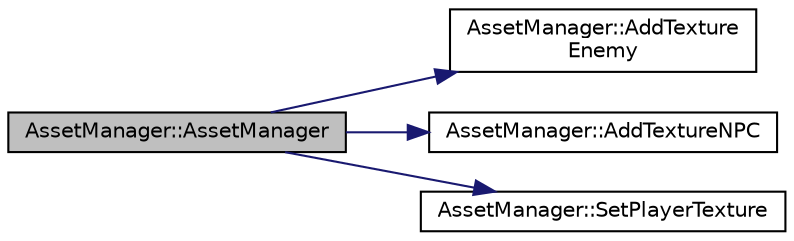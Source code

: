 digraph "AssetManager::AssetManager"
{
 // LATEX_PDF_SIZE
  bgcolor="transparent";
  edge [fontname="Helvetica",fontsize="10",labelfontname="Helvetica",labelfontsize="10"];
  node [fontname="Helvetica",fontsize="10",shape=record];
  rankdir="LR";
  Node1 [label="AssetManager::AssetManager",height=0.2,width=0.4,color="black", fillcolor="grey75", style="filled", fontcolor="black",tooltip=" "];
  Node1 -> Node2 [color="midnightblue",fontsize="10",style="solid",fontname="Helvetica"];
  Node2 [label="AssetManager::AddTexture\lEnemy",height=0.2,width=0.4,color="black",URL="$classAssetManager.html#a54c0a40c80c6a1efa1b4119dc44b863b",tooltip=" "];
  Node1 -> Node3 [color="midnightblue",fontsize="10",style="solid",fontname="Helvetica"];
  Node3 [label="AssetManager::AddTextureNPC",height=0.2,width=0.4,color="black",URL="$classAssetManager.html#af057522215a43a55e217ce04dea291a9",tooltip=" "];
  Node1 -> Node4 [color="midnightblue",fontsize="10",style="solid",fontname="Helvetica"];
  Node4 [label="AssetManager::SetPlayerTexture",height=0.2,width=0.4,color="black",URL="$classAssetManager.html#a9ba5c903d7ee37305a18747c1b34403f",tooltip=" "];
}
